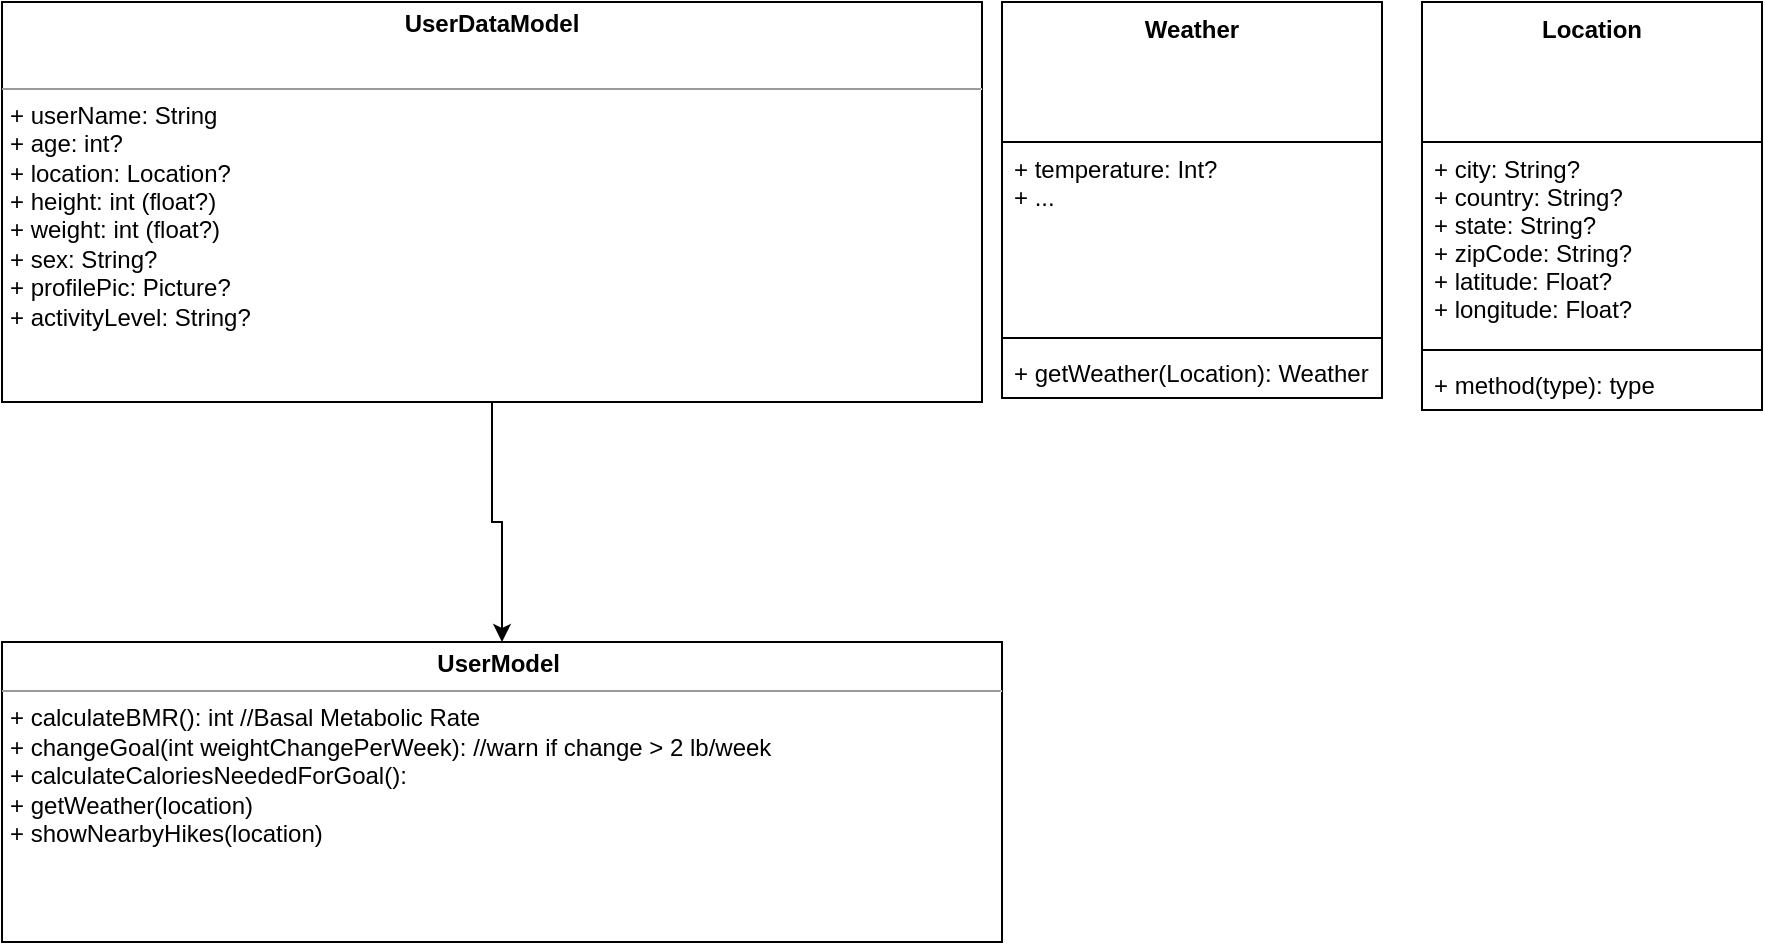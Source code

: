 <mxfile><diagram id="1cZjEg6DXysJplwQPbBC" name="Page-1"><mxGraphModel dx="803" dy="578" grid="1" gridSize="10" guides="1" tooltips="1" connect="1" arrows="1" fold="1" page="1" pageScale="1" pageWidth="1169" pageHeight="827" math="0" shadow="0"><root><mxCell id="0"/><mxCell id="1" parent="0"/><mxCell id="nT7wJt8Zx3f6JMFJM2ii-21" style="edgeStyle=orthogonalEdgeStyle;rounded=0;orthogonalLoop=1;jettySize=auto;html=1;exitX=0.5;exitY=1;exitDx=0;exitDy=0;entryX=0.5;entryY=0;entryDx=0;entryDy=0;" parent="1" source="nT7wJt8Zx3f6JMFJM2ii-1" target="nT7wJt8Zx3f6JMFJM2ii-19" edge="1"><mxGeometry relative="1" as="geometry"/></mxCell><mxCell id="nT7wJt8Zx3f6JMFJM2ii-1" value="&lt;p style=&quot;margin: 0px ; margin-top: 4px ; text-align: center&quot;&gt;&lt;b&gt;UserDataModel&lt;/b&gt;&lt;/p&gt;&lt;p style=&quot;margin: 0px ; margin-top: 4px ; text-align: center&quot;&gt;&lt;br&gt;&lt;/p&gt;&lt;hr size=&quot;1&quot;&gt;&lt;p style=&quot;margin: 0px ; margin-left: 4px&quot;&gt;+ userName: String&lt;/p&gt;&lt;p style=&quot;margin: 0px ; margin-left: 4px&quot;&gt;+ age: int?&lt;/p&gt;&lt;p style=&quot;margin: 0px ; margin-left: 4px&quot;&gt;+ location: Location?&lt;/p&gt;&lt;p style=&quot;margin: 0px ; margin-left: 4px&quot;&gt;+ height: int (float?)&lt;/p&gt;&lt;p style=&quot;margin: 0px ; margin-left: 4px&quot;&gt;+ weight: int (float?)&lt;/p&gt;&lt;p style=&quot;margin: 0px ; margin-left: 4px&quot;&gt;+ sex: String?&lt;/p&gt;&lt;p style=&quot;margin: 0px ; margin-left: 4px&quot;&gt;+ profilePic: Picture?&lt;/p&gt;&lt;p style=&quot;margin: 0px ; margin-left: 4px&quot;&gt;+ activityLevel: String?&lt;/p&gt;&lt;p style=&quot;margin: 0px ; margin-left: 4px&quot;&gt;&lt;br&gt;&lt;/p&gt;&lt;p style=&quot;margin: 0px ; margin-left: 4px&quot;&gt;&lt;br&gt;&lt;/p&gt;" style="verticalAlign=top;align=left;overflow=fill;fontSize=12;fontFamily=Helvetica;html=1;" parent="1" vertex="1"><mxGeometry x="40" y="40" width="490" height="200" as="geometry"/></mxCell><mxCell id="nT7wJt8Zx3f6JMFJM2ii-19" value="&lt;p style=&quot;margin: 0px ; margin-top: 4px ; text-align: center&quot;&gt;&lt;b&gt;UserModel&amp;nbsp;&lt;/b&gt;&lt;/p&gt;&lt;hr size=&quot;1&quot;&gt;&lt;p style=&quot;margin: 0px ; margin-left: 4px&quot;&gt;&lt;span&gt;+ calculateBMR(): int //Basal Metabolic Rate&lt;/span&gt;&lt;br&gt;&lt;/p&gt;&lt;p style=&quot;margin: 0px ; margin-left: 4px&quot;&gt;+ changeGoal(int weightChangePerWeek): //warn if change &amp;gt; 2 lb/week&lt;/p&gt;&lt;p style=&quot;margin: 0px ; margin-left: 4px&quot;&gt;+ calculateCaloriesNeededForGoal():&amp;nbsp;&lt;/p&gt;&lt;p style=&quot;margin: 0px ; margin-left: 4px&quot;&gt;+ getWeather(location)&lt;/p&gt;&lt;p style=&quot;margin: 0px ; margin-left: 4px&quot;&gt;+ showNearbyHikes(location)&lt;/p&gt;&lt;p style=&quot;margin: 0px ; margin-left: 4px&quot;&gt;&lt;br&gt;&lt;/p&gt;" style="verticalAlign=top;align=left;overflow=fill;fontSize=12;fontFamily=Helvetica;html=1;" parent="1" vertex="1"><mxGeometry x="40" y="360" width="500" height="150" as="geometry"/></mxCell><mxCell id="1KylA9_HLu-eFx_0VKW5-5" value="Location&#10;" style="swimlane;fontStyle=1;align=center;verticalAlign=top;childLayout=stackLayout;horizontal=1;startSize=70;horizontalStack=0;resizeParent=1;resizeParentMax=0;resizeLast=0;collapsible=1;marginBottom=0;" parent="1" vertex="1"><mxGeometry x="750" y="40" width="170" height="204" as="geometry"/></mxCell><mxCell id="1KylA9_HLu-eFx_0VKW5-6" value="+ city: String?&#10;+ country: String?&#10;+ state: String?&#10;+ zipCode: String?&#10;+ latitude: Float?&#10;+ longitude: Float?" style="text;strokeColor=none;fillColor=none;align=left;verticalAlign=top;spacingLeft=4;spacingRight=4;overflow=hidden;rotatable=0;points=[[0,0.5],[1,0.5]];portConstraint=eastwest;" parent="1KylA9_HLu-eFx_0VKW5-5" vertex="1"><mxGeometry y="70" width="170" height="100" as="geometry"/></mxCell><mxCell id="1KylA9_HLu-eFx_0VKW5-7" value="" style="line;strokeWidth=1;fillColor=none;align=left;verticalAlign=middle;spacingTop=-1;spacingLeft=3;spacingRight=3;rotatable=0;labelPosition=right;points=[];portConstraint=eastwest;" parent="1KylA9_HLu-eFx_0VKW5-5" vertex="1"><mxGeometry y="170" width="170" height="8" as="geometry"/></mxCell><mxCell id="1KylA9_HLu-eFx_0VKW5-8" value="+ method(type): type" style="text;strokeColor=none;fillColor=none;align=left;verticalAlign=top;spacingLeft=4;spacingRight=4;overflow=hidden;rotatable=0;points=[[0,0.5],[1,0.5]];portConstraint=eastwest;" parent="1KylA9_HLu-eFx_0VKW5-5" vertex="1"><mxGeometry y="178" width="170" height="26" as="geometry"/></mxCell><mxCell id="1KylA9_HLu-eFx_0VKW5-1" value="Weather" style="swimlane;fontStyle=1;align=center;verticalAlign=top;childLayout=stackLayout;horizontal=1;startSize=70;horizontalStack=0;resizeParent=1;resizeParentMax=0;resizeLast=0;collapsible=1;marginBottom=0;" parent="1" vertex="1"><mxGeometry x="540" y="40" width="190" height="198" as="geometry"/></mxCell><mxCell id="1KylA9_HLu-eFx_0VKW5-2" value="+ temperature: Int?&#10;+ ..." style="text;strokeColor=none;fillColor=none;align=left;verticalAlign=top;spacingLeft=4;spacingRight=4;overflow=hidden;rotatable=0;points=[[0,0.5],[1,0.5]];portConstraint=eastwest;" parent="1KylA9_HLu-eFx_0VKW5-1" vertex="1"><mxGeometry y="70" width="190" height="94" as="geometry"/></mxCell><mxCell id="1KylA9_HLu-eFx_0VKW5-3" value="" style="line;strokeWidth=1;fillColor=none;align=left;verticalAlign=middle;spacingTop=-1;spacingLeft=3;spacingRight=3;rotatable=0;labelPosition=right;points=[];portConstraint=eastwest;" parent="1KylA9_HLu-eFx_0VKW5-1" vertex="1"><mxGeometry y="164" width="190" height="8" as="geometry"/></mxCell><mxCell id="1KylA9_HLu-eFx_0VKW5-4" value="+ getWeather(Location): Weather" style="text;strokeColor=none;fillColor=none;align=left;verticalAlign=top;spacingLeft=4;spacingRight=4;overflow=hidden;rotatable=0;points=[[0,0.5],[1,0.5]];portConstraint=eastwest;" parent="1KylA9_HLu-eFx_0VKW5-1" vertex="1"><mxGeometry y="172" width="190" height="26" as="geometry"/></mxCell></root></mxGraphModel></diagram></mxfile>
